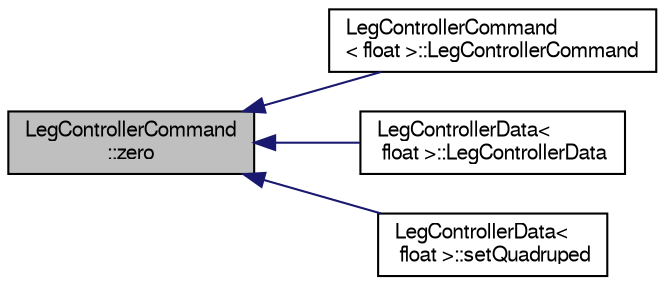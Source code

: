 digraph "LegControllerCommand::zero"
{
  edge [fontname="FreeSans",fontsize="10",labelfontname="FreeSans",labelfontsize="10"];
  node [fontname="FreeSans",fontsize="10",shape=record];
  rankdir="LR";
  Node1 [label="LegControllerCommand\l::zero",height=0.2,width=0.4,color="black", fillcolor="grey75", style="filled", fontcolor="black"];
  Node1 -> Node2 [dir="back",color="midnightblue",fontsize="10",style="solid",fontname="FreeSans"];
  Node2 [label="LegControllerCommand\l\< float \>::LegControllerCommand",height=0.2,width=0.4,color="black", fillcolor="white", style="filled",URL="$d1/d6a/struct_leg_controller_command.html#aec04c8f9e2e28413b812a4a6b53c01d1"];
  Node1 -> Node3 [dir="back",color="midnightblue",fontsize="10",style="solid",fontname="FreeSans"];
  Node3 [label="LegControllerData\<\l float \>::LegControllerData",height=0.2,width=0.4,color="black", fillcolor="white", style="filled",URL="$d7/d6e/struct_leg_controller_data.html#aaa11de4f2848925f49dac91be1d07794"];
  Node1 -> Node4 [dir="back",color="midnightblue",fontsize="10",style="solid",fontname="FreeSans"];
  Node4 [label="LegControllerData\<\l float \>::setQuadruped",height=0.2,width=0.4,color="black", fillcolor="white", style="filled",URL="$d7/d6e/struct_leg_controller_data.html#a8937593f0662dc0df89bea01325fced5"];
}
